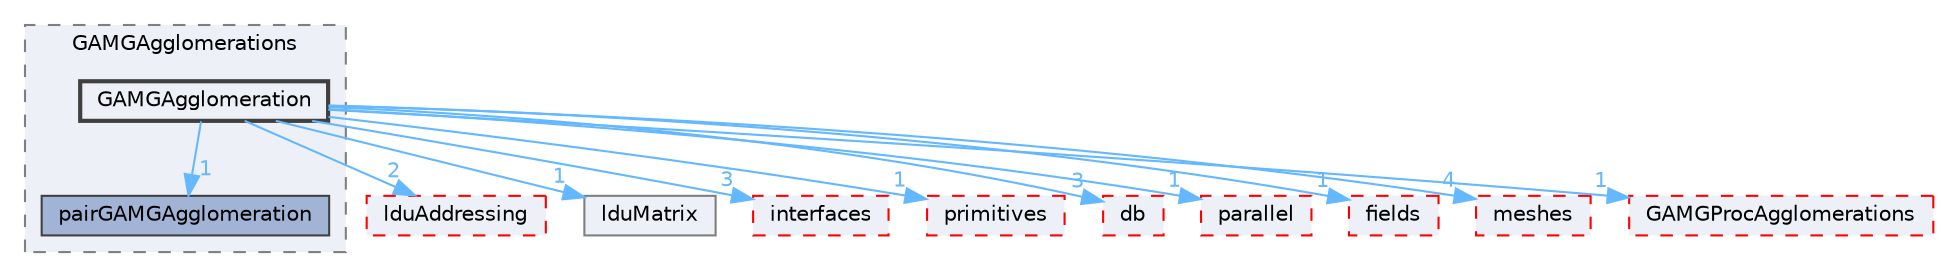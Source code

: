 digraph "src/OpenFOAM/matrices/lduMatrix/solvers/GAMG/GAMGAgglomerations/GAMGAgglomeration"
{
 // LATEX_PDF_SIZE
  bgcolor="transparent";
  edge [fontname=Helvetica,fontsize=10,labelfontname=Helvetica,labelfontsize=10];
  node [fontname=Helvetica,fontsize=10,shape=box,height=0.2,width=0.4];
  compound=true
  subgraph clusterdir_a924fc5b9b02d4bfaf9b6fb6bcc671ab {
    graph [ bgcolor="#edf0f7", pencolor="grey50", label="GAMGAgglomerations", fontname=Helvetica,fontsize=10 style="filled,dashed", URL="dir_a924fc5b9b02d4bfaf9b6fb6bcc671ab.html",tooltip=""]
  dir_8b3998cc144f2a2919dd0749e30e9bc3 [label="pairGAMGAgglomeration", fillcolor="#a2b4d6", color="grey25", style="filled", URL="dir_8b3998cc144f2a2919dd0749e30e9bc3.html",tooltip=""];
  dir_b5599fb2c4dec7f26687217d7b2b7eda [label="GAMGAgglomeration", fillcolor="#edf0f7", color="grey25", style="filled,bold", URL="dir_b5599fb2c4dec7f26687217d7b2b7eda.html",tooltip=""];
  }
  dir_12547202c65033a69d4e18947f2fbe2a [label="lduAddressing", fillcolor="#edf0f7", color="red", style="filled,dashed", URL="dir_12547202c65033a69d4e18947f2fbe2a.html",tooltip=""];
  dir_1ce70feb2b06c30ebd4091245573b99e [label="lduMatrix", fillcolor="#edf0f7", color="grey50", style="filled", URL="dir_1ce70feb2b06c30ebd4091245573b99e.html",tooltip=""];
  dir_354e0e3f4a321ccc8878de612aa38840 [label="interfaces", fillcolor="#edf0f7", color="red", style="filled,dashed", URL="dir_354e0e3f4a321ccc8878de612aa38840.html",tooltip=""];
  dir_3e50f45338116b169052b428016851aa [label="primitives", fillcolor="#edf0f7", color="red", style="filled,dashed", URL="dir_3e50f45338116b169052b428016851aa.html",tooltip=""];
  dir_63c634f7a7cfd679ac26c67fb30fc32f [label="db", fillcolor="#edf0f7", color="red", style="filled,dashed", URL="dir_63c634f7a7cfd679ac26c67fb30fc32f.html",tooltip=""];
  dir_71fff0203de1f57306edfc3c818a6b04 [label="parallel", fillcolor="#edf0f7", color="red", style="filled,dashed", URL="dir_71fff0203de1f57306edfc3c818a6b04.html",tooltip=""];
  dir_962442b8f989d5529fab5e0f0e4ffb74 [label="fields", fillcolor="#edf0f7", color="red", style="filled,dashed", URL="dir_962442b8f989d5529fab5e0f0e4ffb74.html",tooltip=""];
  dir_aa2423979fb45fc41c393a5db370ab21 [label="meshes", fillcolor="#edf0f7", color="red", style="filled,dashed", URL="dir_aa2423979fb45fc41c393a5db370ab21.html",tooltip=""];
  dir_e29b5ea92f1450a27f449a4b2bdeb476 [label="GAMGProcAgglomerations", fillcolor="#edf0f7", color="red", style="filled,dashed", URL="dir_e29b5ea92f1450a27f449a4b2bdeb476.html",tooltip=""];
  dir_b5599fb2c4dec7f26687217d7b2b7eda->dir_12547202c65033a69d4e18947f2fbe2a [headlabel="2", labeldistance=1.5 headhref="dir_001577_002109.html" href="dir_001577_002109.html" color="steelblue1" fontcolor="steelblue1"];
  dir_b5599fb2c4dec7f26687217d7b2b7eda->dir_1ce70feb2b06c30ebd4091245573b99e [headlabel="1", labeldistance=1.5 headhref="dir_001577_002118.html" href="dir_001577_002118.html" color="steelblue1" fontcolor="steelblue1"];
  dir_b5599fb2c4dec7f26687217d7b2b7eda->dir_354e0e3f4a321ccc8878de612aa38840 [headlabel="3", labeldistance=1.5 headhref="dir_001577_001905.html" href="dir_001577_001905.html" color="steelblue1" fontcolor="steelblue1"];
  dir_b5599fb2c4dec7f26687217d7b2b7eda->dir_3e50f45338116b169052b428016851aa [headlabel="1", labeldistance=1.5 headhref="dir_001577_003069.html" href="dir_001577_003069.html" color="steelblue1" fontcolor="steelblue1"];
  dir_b5599fb2c4dec7f26687217d7b2b7eda->dir_63c634f7a7cfd679ac26c67fb30fc32f [headlabel="3", labeldistance=1.5 headhref="dir_001577_000817.html" href="dir_001577_000817.html" color="steelblue1" fontcolor="steelblue1"];
  dir_b5599fb2c4dec7f26687217d7b2b7eda->dir_71fff0203de1f57306edfc3c818a6b04 [headlabel="1", labeldistance=1.5 headhref="dir_001577_002779.html" href="dir_001577_002779.html" color="steelblue1" fontcolor="steelblue1"];
  dir_b5599fb2c4dec7f26687217d7b2b7eda->dir_8b3998cc144f2a2919dd0749e30e9bc3 [headlabel="1", labeldistance=1.5 headhref="dir_001577_002770.html" href="dir_001577_002770.html" color="steelblue1" fontcolor="steelblue1"];
  dir_b5599fb2c4dec7f26687217d7b2b7eda->dir_962442b8f989d5529fab5e0f0e4ffb74 [headlabel="1", labeldistance=1.5 headhref="dir_001577_001335.html" href="dir_001577_001335.html" color="steelblue1" fontcolor="steelblue1"];
  dir_b5599fb2c4dec7f26687217d7b2b7eda->dir_aa2423979fb45fc41c393a5db370ab21 [headlabel="4", labeldistance=1.5 headhref="dir_001577_002368.html" href="dir_001577_002368.html" color="steelblue1" fontcolor="steelblue1"];
  dir_b5599fb2c4dec7f26687217d7b2b7eda->dir_e29b5ea92f1450a27f449a4b2bdeb476 [headlabel="1", labeldistance=1.5 headhref="dir_001577_001584.html" href="dir_001577_001584.html" color="steelblue1" fontcolor="steelblue1"];
}
